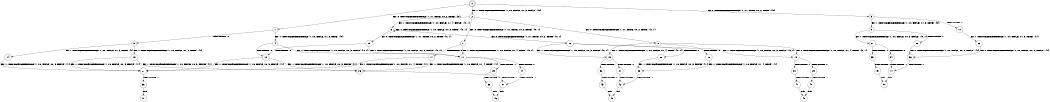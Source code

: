 digraph BCG {
size = "7, 10.5";
center = TRUE;
node [shape = circle];
0 [peripheries = 2];
0 -> 1 [label = "EX !0 !ATOMIC_EXCH_BRANCH (1, +1, TRUE, +0, 2, TRUE) !{0}"];
0 -> 2 [label = "EX !1 !ATOMIC_EXCH_BRANCH (1, +0, FALSE, +1, 3, FALSE) !{0}"];
0 -> 3 [label = "EX !0 !ATOMIC_EXCH_BRANCH (1, +1, TRUE, +0, 2, TRUE) !{0}"];
1 -> 4 [label = "EX !1 !ATOMIC_EXCH_BRANCH (1, +0, FALSE, +1, 3, TRUE) !{0}"];
1 -> 5 [label = "TERMINATE !0"];
2 -> 6 [label = "EX !1 !ATOMIC_EXCH_BRANCH (1, +0, FALSE, +1, 4, FALSE) !{0, 1}"];
2 -> 7 [label = "EX !0 !ATOMIC_EXCH_BRANCH (1, +1, TRUE, +0, 2, TRUE) !{0, 1}"];
2 -> 8 [label = "EX !0 !ATOMIC_EXCH_BRANCH (1, +1, TRUE, +0, 2, TRUE) !{0, 1}"];
3 -> 9 [label = "EX !1 !ATOMIC_EXCH_BRANCH (1, +0, FALSE, +1, 3, TRUE) !{0}"];
3 -> 10 [label = "TERMINATE !0"];
4 -> 11 [label = "EX !1 !ATOMIC_EXCH_BRANCH (1, +0, FALSE, +0, 3, FALSE) !{0, 1}"];
4 -> 12 [label = "TERMINATE !0"];
5 -> 13 [label = "EX !1 !ATOMIC_EXCH_BRANCH (1, +0, FALSE, +1, 3, TRUE) !{1}"];
5 -> 14 [label = "EX !1 !ATOMIC_EXCH_BRANCH (1, +0, FALSE, +1, 3, TRUE) !{1}"];
6 -> 6 [label = "EX !1 !ATOMIC_EXCH_BRANCH (1, +0, FALSE, +0, 3, TRUE) !{0, 1}"];
6 -> 15 [label = "EX !0 !ATOMIC_EXCH_BRANCH (1, +1, TRUE, +0, 2, TRUE) !{0, 1}"];
6 -> 16 [label = "EX !0 !ATOMIC_EXCH_BRANCH (1, +1, TRUE, +0, 2, TRUE) !{0, 1}"];
7 -> 11 [label = "EX !1 !ATOMIC_EXCH_BRANCH (1, +0, FALSE, +1, 4, TRUE) !{0, 1}"];
7 -> 17 [label = "TERMINATE !0"];
8 -> 18 [label = "EX !1 !ATOMIC_EXCH_BRANCH (1, +0, FALSE, +1, 4, TRUE) !{0, 1}"];
8 -> 19 [label = "EX !1 !ATOMIC_EXCH_BRANCH (1, +0, FALSE, +1, 4, TRUE) !{0, 1}"];
8 -> 20 [label = "TERMINATE !0"];
9 -> 21 [label = "EX !1 !ATOMIC_EXCH_BRANCH (1, +0, FALSE, +0, 3, FALSE) !{0, 1}"];
9 -> 22 [label = "TERMINATE !0"];
10 -> 23 [label = "EX !1 !ATOMIC_EXCH_BRANCH (1, +0, FALSE, +1, 3, TRUE) !{1}"];
11 -> 24 [label = "TERMINATE !0"];
11 -> 25 [label = "TERMINATE !1"];
12 -> 26 [label = "EX !1 !ATOMIC_EXCH_BRANCH (1, +0, FALSE, +0, 3, FALSE) !{1}"];
12 -> 27 [label = "EX !1 !ATOMIC_EXCH_BRANCH (1, +0, FALSE, +0, 3, FALSE) !{1}"];
13 -> 26 [label = "EX !1 !ATOMIC_EXCH_BRANCH (1, +0, FALSE, +0, 3, FALSE) !{1}"];
13 -> 27 [label = "EX !1 !ATOMIC_EXCH_BRANCH (1, +0, FALSE, +0, 3, FALSE) !{1}"];
14 -> 27 [label = "EX !1 !ATOMIC_EXCH_BRANCH (1, +0, FALSE, +0, 3, FALSE) !{1}"];
15 -> 11 [label = "EX !1 !ATOMIC_EXCH_BRANCH (1, +0, FALSE, +0, 3, FALSE) !{0, 1}"];
15 -> 12 [label = "TERMINATE !0"];
16 -> 18 [label = "EX !1 !ATOMIC_EXCH_BRANCH (1, +0, FALSE, +0, 3, FALSE) !{0, 1}"];
16 -> 19 [label = "EX !1 !ATOMIC_EXCH_BRANCH (1, +0, FALSE, +0, 3, FALSE) !{0, 1}"];
16 -> 28 [label = "TERMINATE !0"];
17 -> 26 [label = "EX !1 !ATOMIC_EXCH_BRANCH (1, +0, FALSE, +1, 4, TRUE) !{1}"];
17 -> 27 [label = "EX !1 !ATOMIC_EXCH_BRANCH (1, +0, FALSE, +1, 4, TRUE) !{1}"];
18 -> 29 [label = "TERMINATE !0"];
18 -> 30 [label = "TERMINATE !1"];
19 -> 31 [label = "TERMINATE !0"];
19 -> 32 [label = "TERMINATE !1"];
20 -> 33 [label = "EX !1 !ATOMIC_EXCH_BRANCH (1, +0, FALSE, +1, 4, TRUE) !{1}"];
21 -> 34 [label = "TERMINATE !0"];
21 -> 35 [label = "TERMINATE !1"];
22 -> 36 [label = "EX !1 !ATOMIC_EXCH_BRANCH (1, +0, FALSE, +0, 3, FALSE) !{1}"];
23 -> 36 [label = "EX !1 !ATOMIC_EXCH_BRANCH (1, +0, FALSE, +0, 3, FALSE) !{1}"];
24 -> 37 [label = "TERMINATE !1"];
25 -> 38 [label = "TERMINATE !0"];
26 -> 37 [label = "TERMINATE !1"];
27 -> 39 [label = "TERMINATE !1"];
28 -> 33 [label = "EX !1 !ATOMIC_EXCH_BRANCH (1, +0, FALSE, +0, 3, FALSE) !{1}"];
29 -> 40 [label = "TERMINATE !1"];
30 -> 41 [label = "TERMINATE !0"];
31 -> 42 [label = "TERMINATE !1"];
32 -> 43 [label = "TERMINATE !0"];
33 -> 42 [label = "TERMINATE !1"];
34 -> 44 [label = "TERMINATE !1"];
35 -> 45 [label = "TERMINATE !0"];
36 -> 44 [label = "TERMINATE !1"];
37 -> 46 [label = "exit"];
38 -> 46 [label = "exit"];
39 -> 47 [label = "exit"];
40 -> 48 [label = "exit"];
41 -> 48 [label = "exit"];
42 -> 49 [label = "exit"];
43 -> 49 [label = "exit"];
44 -> 50 [label = "exit"];
45 -> 50 [label = "exit"];
}
